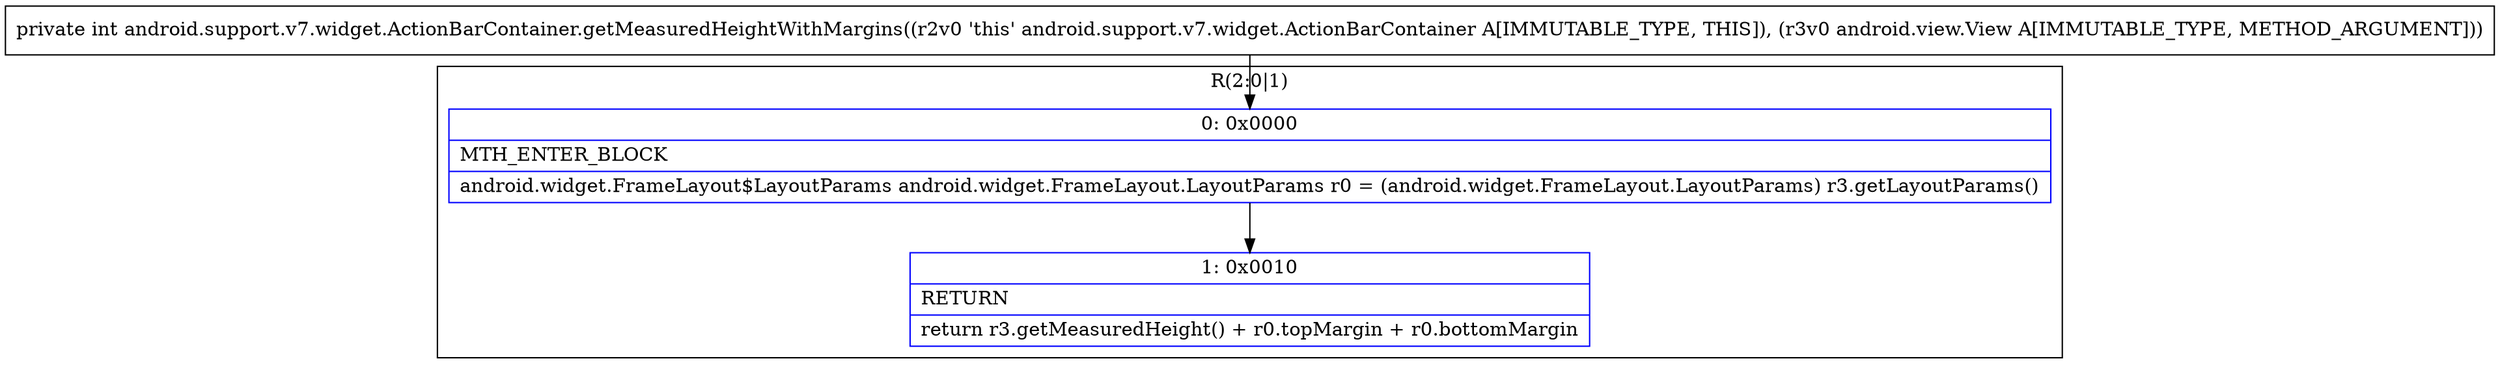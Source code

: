 digraph "CFG forandroid.support.v7.widget.ActionBarContainer.getMeasuredHeightWithMargins(Landroid\/view\/View;)I" {
subgraph cluster_Region_768355339 {
label = "R(2:0|1)";
node [shape=record,color=blue];
Node_0 [shape=record,label="{0\:\ 0x0000|MTH_ENTER_BLOCK\l|android.widget.FrameLayout$LayoutParams android.widget.FrameLayout.LayoutParams r0 = (android.widget.FrameLayout.LayoutParams) r3.getLayoutParams()\l}"];
Node_1 [shape=record,label="{1\:\ 0x0010|RETURN\l|return r3.getMeasuredHeight() + r0.topMargin + r0.bottomMargin\l}"];
}
MethodNode[shape=record,label="{private int android.support.v7.widget.ActionBarContainer.getMeasuredHeightWithMargins((r2v0 'this' android.support.v7.widget.ActionBarContainer A[IMMUTABLE_TYPE, THIS]), (r3v0 android.view.View A[IMMUTABLE_TYPE, METHOD_ARGUMENT])) }"];
MethodNode -> Node_0;
Node_0 -> Node_1;
}

